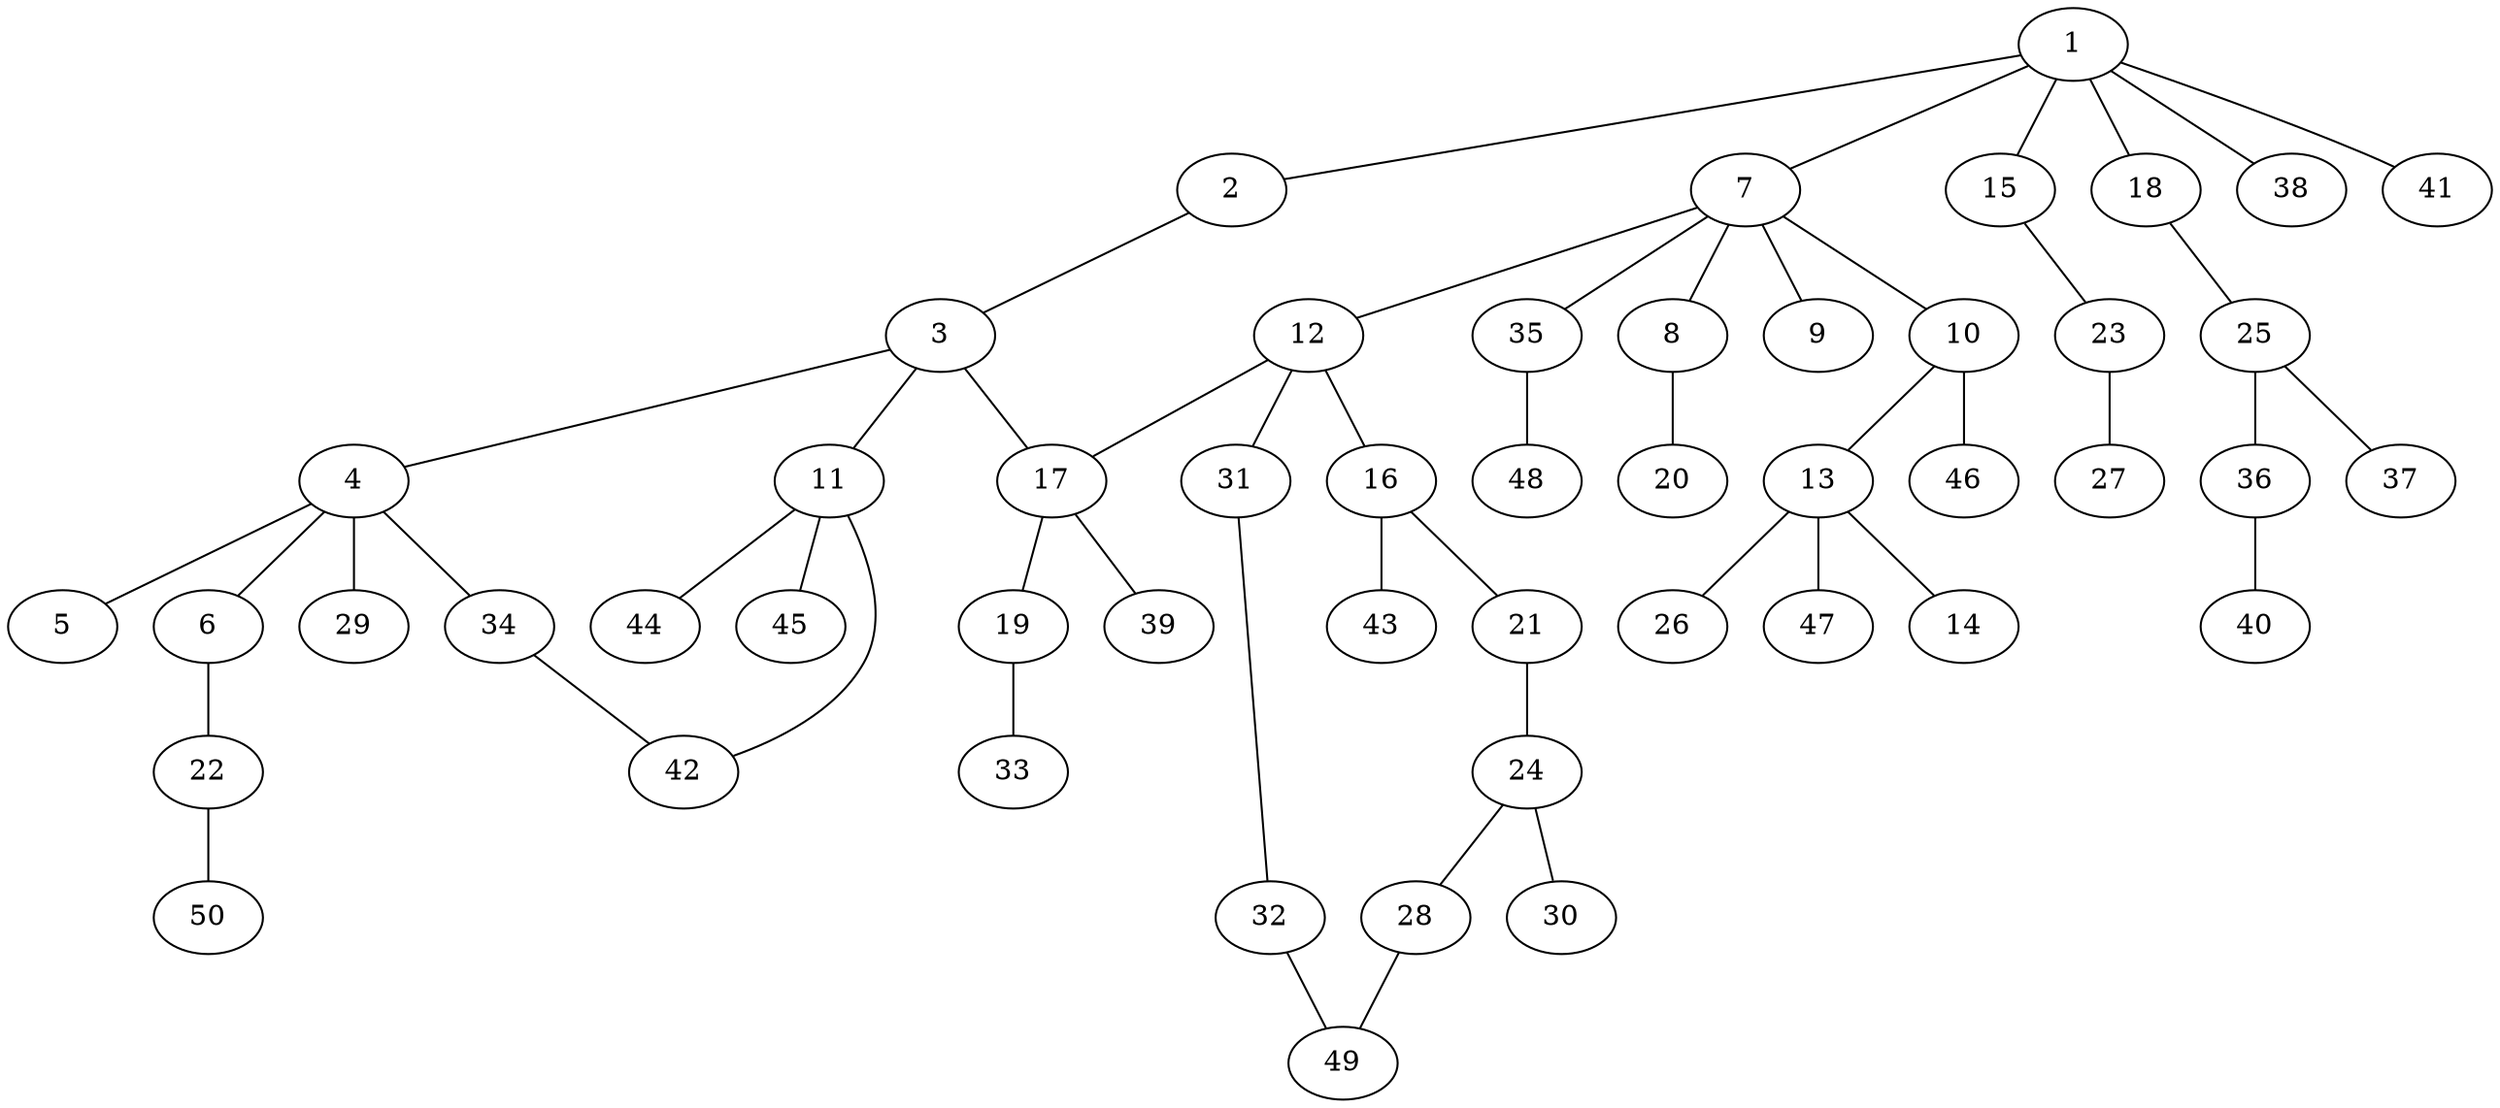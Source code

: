 graph graphname {1--2
1--7
1--15
1--18
1--38
1--41
2--3
3--4
3--11
3--17
4--5
4--6
4--29
4--34
6--22
7--8
7--9
7--10
7--12
7--35
8--20
10--13
10--46
11--42
11--44
11--45
12--16
12--17
12--31
13--14
13--26
13--47
15--23
16--21
16--43
17--19
17--39
18--25
19--33
21--24
22--50
23--27
24--28
24--30
25--36
25--37
28--49
31--32
32--49
34--42
35--48
36--40
}
